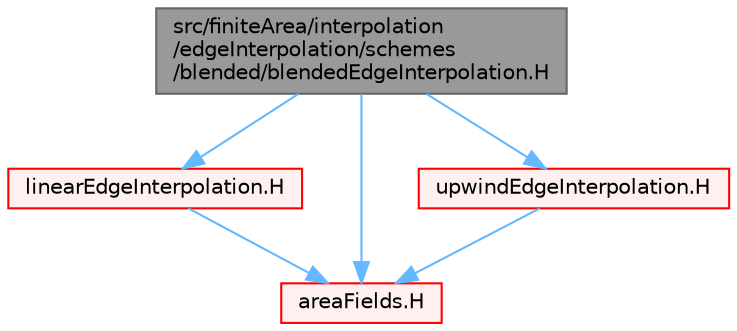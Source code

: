 digraph "src/finiteArea/interpolation/edgeInterpolation/schemes/blended/blendedEdgeInterpolation.H"
{
 // LATEX_PDF_SIZE
  bgcolor="transparent";
  edge [fontname=Helvetica,fontsize=10,labelfontname=Helvetica,labelfontsize=10];
  node [fontname=Helvetica,fontsize=10,shape=box,height=0.2,width=0.4];
  Node1 [id="Node000001",label="src/finiteArea/interpolation\l/edgeInterpolation/schemes\l/blended/blendedEdgeInterpolation.H",height=0.2,width=0.4,color="gray40", fillcolor="grey60", style="filled", fontcolor="black",tooltip=" "];
  Node1 -> Node2 [id="edge1_Node000001_Node000002",color="steelblue1",style="solid",tooltip=" "];
  Node2 [id="Node000002",label="linearEdgeInterpolation.H",height=0.2,width=0.4,color="red", fillcolor="#FFF0F0", style="filled",URL="$linearEdgeInterpolation_8H.html",tooltip=" "];
  Node2 -> Node149 [id="edge2_Node000002_Node000149",color="steelblue1",style="solid",tooltip=" "];
  Node149 [id="Node000149",label="areaFields.H",height=0.2,width=0.4,color="red", fillcolor="#FFF0F0", style="filled",URL="$areaFields_8H.html",tooltip=" "];
  Node1 -> Node387 [id="edge3_Node000001_Node000387",color="steelblue1",style="solid",tooltip=" "];
  Node387 [id="Node000387",label="upwindEdgeInterpolation.H",height=0.2,width=0.4,color="red", fillcolor="#FFF0F0", style="filled",URL="$upwindEdgeInterpolation_8H.html",tooltip=" "];
  Node387 -> Node149 [id="edge4_Node000387_Node000149",color="steelblue1",style="solid",tooltip=" "];
  Node1 -> Node149 [id="edge5_Node000001_Node000149",color="steelblue1",style="solid",tooltip=" "];
}
